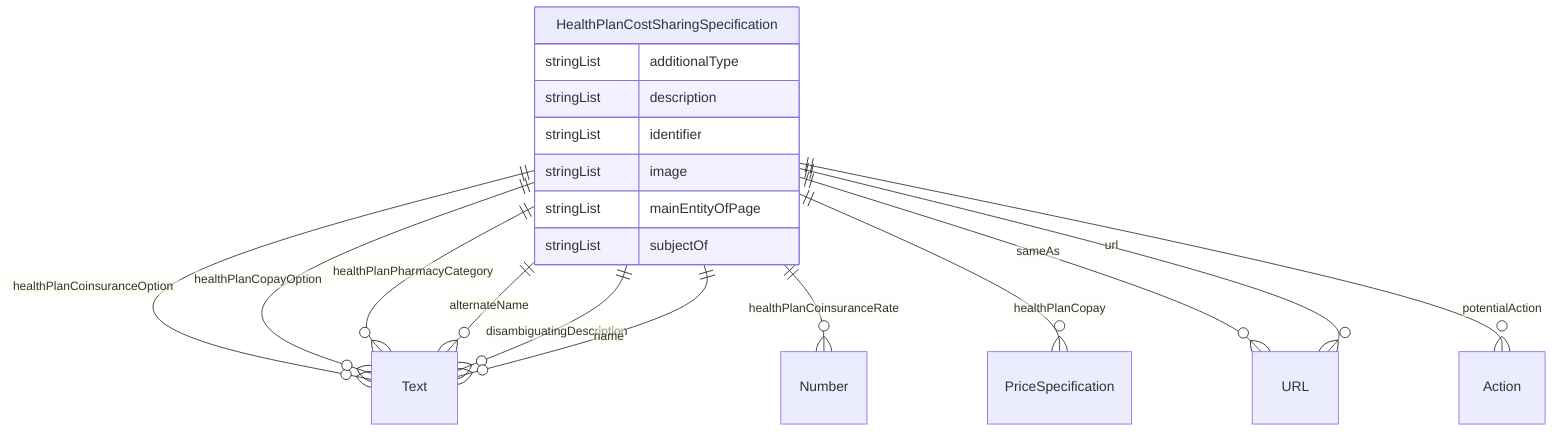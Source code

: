 erDiagram
HealthPlanCostSharingSpecification {
    stringList additionalType  
    stringList description  
    stringList identifier  
    stringList image  
    stringList mainEntityOfPage  
    stringList subjectOf  
}

HealthPlanCostSharingSpecification ||--}o Text : "healthPlanCoinsuranceOption"
HealthPlanCostSharingSpecification ||--}o Number : "healthPlanCoinsuranceRate"
HealthPlanCostSharingSpecification ||--}o PriceSpecification : "healthPlanCopay"
HealthPlanCostSharingSpecification ||--}o Text : "healthPlanCopayOption"
HealthPlanCostSharingSpecification ||--}o Text : "healthPlanPharmacyCategory"
HealthPlanCostSharingSpecification ||--}o Text : "alternateName"
HealthPlanCostSharingSpecification ||--}o Text : "disambiguatingDescription"
HealthPlanCostSharingSpecification ||--}o Text : "name"
HealthPlanCostSharingSpecification ||--}o URL : "sameAs"
HealthPlanCostSharingSpecification ||--}o Action : "potentialAction"
HealthPlanCostSharingSpecification ||--}o URL : "url"